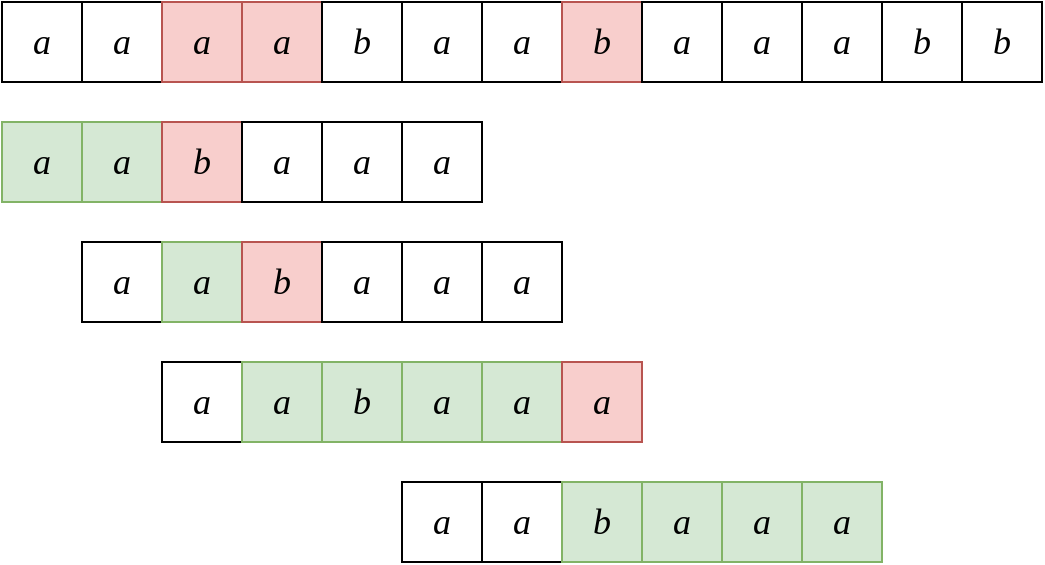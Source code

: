 <mxfile version="12.3.2" type="device" pages="1"><diagram id="WgkUQQoXaRlIBekNQ_AE" name="Page-1"><mxGraphModel dx="898" dy="816" grid="1" gridSize="10" guides="1" tooltips="1" connect="1" arrows="1" fold="1" page="1" pageScale="1" pageWidth="850" pageHeight="1100" math="0" shadow="0"><root><mxCell id="0"/><mxCell id="1" parent="0"/><mxCell id="WKvxA9cHB6XqBZcsTipG-1" value="&lt;font style=&quot;font-size: 18px&quot; face=&quot;cm&quot;&gt;&lt;i&gt;a&lt;/i&gt;&lt;/font&gt;" style="whiteSpace=wrap;html=1;aspect=fixed;" vertex="1" parent="1"><mxGeometry x="40" y="80" width="40" height="40" as="geometry"/></mxCell><mxCell id="WKvxA9cHB6XqBZcsTipG-2" value="&lt;font style=&quot;font-size: 18px&quot; face=&quot;cm&quot;&gt;&lt;i&gt;a&lt;/i&gt;&lt;/font&gt;" style="whiteSpace=wrap;html=1;aspect=fixed;" vertex="1" parent="1"><mxGeometry x="80" y="80" width="40" height="40" as="geometry"/></mxCell><mxCell id="WKvxA9cHB6XqBZcsTipG-3" value="&lt;font style=&quot;font-size: 18px&quot; face=&quot;cm&quot;&gt;&lt;i&gt;a&lt;/i&gt;&lt;/font&gt;" style="whiteSpace=wrap;html=1;aspect=fixed;fillColor=#f8cecc;strokeColor=#b85450;" vertex="1" parent="1"><mxGeometry x="120" y="80" width="40" height="40" as="geometry"/></mxCell><mxCell id="WKvxA9cHB6XqBZcsTipG-4" value="&lt;font style=&quot;font-size: 18px&quot; face=&quot;cm&quot;&gt;&lt;i&gt;a&lt;/i&gt;&lt;/font&gt;" style="whiteSpace=wrap;html=1;aspect=fixed;fillColor=#f8cecc;strokeColor=#b85450;" vertex="1" parent="1"><mxGeometry x="160" y="80" width="40" height="40" as="geometry"/></mxCell><mxCell id="WKvxA9cHB6XqBZcsTipG-5" value="&lt;font style=&quot;font-size: 18px&quot; face=&quot;cm&quot;&gt;&lt;i&gt;b&lt;/i&gt;&lt;/font&gt;" style="whiteSpace=wrap;html=1;aspect=fixed;" vertex="1" parent="1"><mxGeometry x="200" y="80" width="40" height="40" as="geometry"/></mxCell><mxCell id="WKvxA9cHB6XqBZcsTipG-6" value="&lt;font style=&quot;font-size: 18px&quot; face=&quot;cm&quot;&gt;&lt;i&gt;a&lt;/i&gt;&lt;/font&gt;" style="whiteSpace=wrap;html=1;aspect=fixed;" vertex="1" parent="1"><mxGeometry x="240" y="80" width="40" height="40" as="geometry"/></mxCell><mxCell id="WKvxA9cHB6XqBZcsTipG-7" value="&lt;font style=&quot;font-size: 18px&quot; face=&quot;cm&quot;&gt;&lt;i&gt;a&lt;/i&gt;&lt;/font&gt;" style="whiteSpace=wrap;html=1;aspect=fixed;" vertex="1" parent="1"><mxGeometry x="280" y="80" width="40" height="40" as="geometry"/></mxCell><mxCell id="WKvxA9cHB6XqBZcsTipG-8" value="&lt;font style=&quot;font-size: 18px&quot; face=&quot;cm&quot;&gt;&lt;i&gt;b&lt;/i&gt;&lt;/font&gt;" style="whiteSpace=wrap;html=1;aspect=fixed;fillColor=#f8cecc;strokeColor=#b85450;" vertex="1" parent="1"><mxGeometry x="320" y="80" width="40" height="40" as="geometry"/></mxCell><mxCell id="WKvxA9cHB6XqBZcsTipG-9" value="&lt;font style=&quot;font-size: 18px&quot; face=&quot;cm&quot;&gt;&lt;i&gt;a&lt;/i&gt;&lt;/font&gt;" style="whiteSpace=wrap;html=1;aspect=fixed;" vertex="1" parent="1"><mxGeometry x="360" y="80" width="40" height="40" as="geometry"/></mxCell><mxCell id="WKvxA9cHB6XqBZcsTipG-11" value="&lt;font style=&quot;font-size: 18px&quot; face=&quot;cm&quot;&gt;&lt;i&gt;a&lt;/i&gt;&lt;/font&gt;" style="whiteSpace=wrap;html=1;aspect=fixed;" vertex="1" parent="1"><mxGeometry x="400" y="80" width="40" height="40" as="geometry"/></mxCell><mxCell id="WKvxA9cHB6XqBZcsTipG-12" value="&lt;font style=&quot;font-size: 18px&quot; face=&quot;cm&quot;&gt;&lt;i&gt;a&lt;/i&gt;&lt;/font&gt;" style="whiteSpace=wrap;html=1;aspect=fixed;" vertex="1" parent="1"><mxGeometry x="440" y="80" width="40" height="40" as="geometry"/></mxCell><mxCell id="WKvxA9cHB6XqBZcsTipG-13" value="&lt;font style=&quot;font-size: 18px&quot; face=&quot;cm&quot;&gt;&lt;i&gt;b&lt;/i&gt;&lt;/font&gt;" style="whiteSpace=wrap;html=1;aspect=fixed;" vertex="1" parent="1"><mxGeometry x="480" y="80" width="40" height="40" as="geometry"/></mxCell><mxCell id="WKvxA9cHB6XqBZcsTipG-14" value="&lt;font style=&quot;font-size: 18px&quot; face=&quot;cm&quot;&gt;&lt;i&gt;b&lt;/i&gt;&lt;/font&gt;" style="whiteSpace=wrap;html=1;aspect=fixed;" vertex="1" parent="1"><mxGeometry x="520" y="80" width="40" height="40" as="geometry"/></mxCell><mxCell id="WKvxA9cHB6XqBZcsTipG-15" value="&lt;font style=&quot;font-size: 18px&quot; face=&quot;cm&quot;&gt;&lt;i&gt;a&lt;/i&gt;&lt;/font&gt;" style="whiteSpace=wrap;html=1;aspect=fixed;fillColor=#d5e8d4;strokeColor=#82b366;" vertex="1" parent="1"><mxGeometry x="40" y="140" width="40" height="40" as="geometry"/></mxCell><mxCell id="WKvxA9cHB6XqBZcsTipG-16" value="&lt;font style=&quot;font-size: 18px&quot; face=&quot;cm&quot;&gt;&lt;i&gt;a&lt;/i&gt;&lt;/font&gt;" style="whiteSpace=wrap;html=1;aspect=fixed;fillColor=#d5e8d4;strokeColor=#82b366;" vertex="1" parent="1"><mxGeometry x="80" y="140" width="40" height="40" as="geometry"/></mxCell><mxCell id="WKvxA9cHB6XqBZcsTipG-17" value="&lt;font style=&quot;font-size: 18px&quot; face=&quot;cm&quot;&gt;&lt;i&gt;b&lt;/i&gt;&lt;/font&gt;" style="whiteSpace=wrap;html=1;aspect=fixed;fillColor=#f8cecc;strokeColor=#b85450;" vertex="1" parent="1"><mxGeometry x="120" y="140" width="40" height="40" as="geometry"/></mxCell><mxCell id="WKvxA9cHB6XqBZcsTipG-21" value="&lt;font style=&quot;font-size: 18px&quot; face=&quot;cm&quot;&gt;&lt;i&gt;a&lt;/i&gt;&lt;/font&gt;" style="whiteSpace=wrap;html=1;aspect=fixed;" vertex="1" parent="1"><mxGeometry x="80" y="200" width="40" height="40" as="geometry"/></mxCell><mxCell id="WKvxA9cHB6XqBZcsTipG-22" value="&lt;font style=&quot;font-size: 18px&quot; face=&quot;cm&quot;&gt;&lt;i&gt;a&lt;/i&gt;&lt;/font&gt;" style="whiteSpace=wrap;html=1;aspect=fixed;fillColor=#d5e8d4;strokeColor=#82b366;" vertex="1" parent="1"><mxGeometry x="120" y="200" width="40" height="40" as="geometry"/></mxCell><mxCell id="WKvxA9cHB6XqBZcsTipG-23" value="&lt;font style=&quot;font-size: 18px&quot; face=&quot;cm&quot;&gt;&lt;i&gt;b&lt;/i&gt;&lt;/font&gt;" style="whiteSpace=wrap;html=1;aspect=fixed;fillColor=#f8cecc;strokeColor=#b85450;" vertex="1" parent="1"><mxGeometry x="160" y="200" width="40" height="40" as="geometry"/></mxCell><mxCell id="WKvxA9cHB6XqBZcsTipG-27" value="&lt;font style=&quot;font-size: 18px&quot; face=&quot;cm&quot;&gt;&lt;i&gt;a&lt;/i&gt;&lt;/font&gt;" style="whiteSpace=wrap;html=1;aspect=fixed;" vertex="1" parent="1"><mxGeometry x="120" y="260" width="40" height="40" as="geometry"/></mxCell><mxCell id="WKvxA9cHB6XqBZcsTipG-28" value="&lt;font style=&quot;font-size: 18px&quot; face=&quot;cm&quot;&gt;&lt;i&gt;a&lt;/i&gt;&lt;/font&gt;" style="whiteSpace=wrap;html=1;aspect=fixed;fillColor=#d5e8d4;strokeColor=#82b366;" vertex="1" parent="1"><mxGeometry x="160" y="260" width="40" height="40" as="geometry"/></mxCell><mxCell id="WKvxA9cHB6XqBZcsTipG-29" value="&lt;font style=&quot;font-size: 18px&quot; face=&quot;cm&quot;&gt;&lt;i&gt;b&lt;/i&gt;&lt;/font&gt;" style="whiteSpace=wrap;html=1;aspect=fixed;fillColor=#d5e8d4;strokeColor=#82b366;" vertex="1" parent="1"><mxGeometry x="200" y="260" width="40" height="40" as="geometry"/></mxCell><mxCell id="WKvxA9cHB6XqBZcsTipG-30" value="&lt;font style=&quot;font-size: 18px&quot; face=&quot;cm&quot;&gt;&lt;i&gt;a&lt;/i&gt;&lt;/font&gt;" style="whiteSpace=wrap;html=1;aspect=fixed;fillColor=#d5e8d4;strokeColor=#82b366;" vertex="1" parent="1"><mxGeometry x="240" y="260" width="40" height="40" as="geometry"/></mxCell><mxCell id="WKvxA9cHB6XqBZcsTipG-31" value="&lt;font style=&quot;font-size: 18px&quot; face=&quot;cm&quot;&gt;&lt;i&gt;a&lt;/i&gt;&lt;/font&gt;" style="whiteSpace=wrap;html=1;aspect=fixed;fillColor=#d5e8d4;strokeColor=#82b366;" vertex="1" parent="1"><mxGeometry x="280" y="260" width="40" height="40" as="geometry"/></mxCell><mxCell id="WKvxA9cHB6XqBZcsTipG-32" value="&lt;font style=&quot;font-size: 18px&quot; face=&quot;cm&quot;&gt;&lt;i&gt;a&lt;/i&gt;&lt;/font&gt;" style="whiteSpace=wrap;html=1;aspect=fixed;fillColor=#f8cecc;strokeColor=#b85450;" vertex="1" parent="1"><mxGeometry x="320" y="260" width="40" height="40" as="geometry"/></mxCell><mxCell id="WKvxA9cHB6XqBZcsTipG-33" value="&lt;font style=&quot;font-size: 18px&quot; face=&quot;cm&quot;&gt;&lt;i&gt;a&lt;/i&gt;&lt;/font&gt;" style="whiteSpace=wrap;html=1;aspect=fixed;" vertex="1" parent="1"><mxGeometry x="240" y="320" width="40" height="40" as="geometry"/></mxCell><mxCell id="WKvxA9cHB6XqBZcsTipG-34" value="&lt;font style=&quot;font-size: 18px&quot; face=&quot;cm&quot;&gt;&lt;i&gt;a&lt;/i&gt;&lt;/font&gt;" style="whiteSpace=wrap;html=1;aspect=fixed;" vertex="1" parent="1"><mxGeometry x="280" y="320" width="40" height="40" as="geometry"/></mxCell><mxCell id="WKvxA9cHB6XqBZcsTipG-35" value="&lt;font style=&quot;font-size: 18px&quot; face=&quot;cm&quot;&gt;&lt;i&gt;b&lt;/i&gt;&lt;/font&gt;" style="whiteSpace=wrap;html=1;aspect=fixed;fillColor=#d5e8d4;strokeColor=#82b366;" vertex="1" parent="1"><mxGeometry x="320" y="320" width="40" height="40" as="geometry"/></mxCell><mxCell id="WKvxA9cHB6XqBZcsTipG-36" value="&lt;font style=&quot;font-size: 18px&quot; face=&quot;cm&quot;&gt;&lt;i&gt;a&lt;/i&gt;&lt;/font&gt;" style="whiteSpace=wrap;html=1;aspect=fixed;fillColor=#d5e8d4;strokeColor=#82b366;" vertex="1" parent="1"><mxGeometry x="360" y="320" width="40" height="40" as="geometry"/></mxCell><mxCell id="WKvxA9cHB6XqBZcsTipG-37" value="&lt;font style=&quot;font-size: 18px&quot; face=&quot;cm&quot;&gt;&lt;i&gt;a&lt;/i&gt;&lt;/font&gt;" style="whiteSpace=wrap;html=1;aspect=fixed;fillColor=#d5e8d4;strokeColor=#82b366;" vertex="1" parent="1"><mxGeometry x="400" y="320" width="40" height="40" as="geometry"/></mxCell><mxCell id="WKvxA9cHB6XqBZcsTipG-38" value="&lt;font style=&quot;font-size: 18px&quot; face=&quot;cm&quot;&gt;&lt;i&gt;a&lt;/i&gt;&lt;/font&gt;" style="whiteSpace=wrap;html=1;aspect=fixed;fillColor=#d5e8d4;strokeColor=#82b366;" vertex="1" parent="1"><mxGeometry x="440" y="320" width="40" height="40" as="geometry"/></mxCell><mxCell id="WKvxA9cHB6XqBZcsTipG-45" value="&lt;font style=&quot;font-size: 18px&quot; face=&quot;cm&quot;&gt;&lt;i&gt;a&lt;/i&gt;&lt;/font&gt;" style="whiteSpace=wrap;html=1;aspect=fixed;" vertex="1" parent="1"><mxGeometry x="160" y="140" width="40" height="40" as="geometry"/></mxCell><mxCell id="WKvxA9cHB6XqBZcsTipG-46" value="&lt;font style=&quot;font-size: 18px&quot; face=&quot;cm&quot;&gt;&lt;i&gt;a&lt;/i&gt;&lt;/font&gt;" style="whiteSpace=wrap;html=1;aspect=fixed;" vertex="1" parent="1"><mxGeometry x="200" y="140" width="40" height="40" as="geometry"/></mxCell><mxCell id="WKvxA9cHB6XqBZcsTipG-47" value="&lt;font style=&quot;font-size: 18px&quot; face=&quot;cm&quot;&gt;&lt;i&gt;a&lt;/i&gt;&lt;/font&gt;" style="whiteSpace=wrap;html=1;aspect=fixed;" vertex="1" parent="1"><mxGeometry x="240" y="140" width="40" height="40" as="geometry"/></mxCell><mxCell id="WKvxA9cHB6XqBZcsTipG-48" value="&lt;font style=&quot;font-size: 18px&quot; face=&quot;cm&quot;&gt;&lt;i&gt;a&lt;/i&gt;&lt;/font&gt;" style="whiteSpace=wrap;html=1;aspect=fixed;" vertex="1" parent="1"><mxGeometry x="280" y="200" width="40" height="40" as="geometry"/></mxCell><mxCell id="WKvxA9cHB6XqBZcsTipG-49" value="&lt;font style=&quot;font-size: 18px&quot; face=&quot;cm&quot;&gt;&lt;i&gt;a&lt;/i&gt;&lt;/font&gt;" style="whiteSpace=wrap;html=1;aspect=fixed;" vertex="1" parent="1"><mxGeometry x="240" y="200" width="40" height="40" as="geometry"/></mxCell><mxCell id="WKvxA9cHB6XqBZcsTipG-50" value="&lt;font style=&quot;font-size: 18px&quot; face=&quot;cm&quot;&gt;&lt;i&gt;a&lt;/i&gt;&lt;/font&gt;" style="whiteSpace=wrap;html=1;aspect=fixed;" vertex="1" parent="1"><mxGeometry x="200" y="200" width="40" height="40" as="geometry"/></mxCell></root></mxGraphModel></diagram></mxfile>